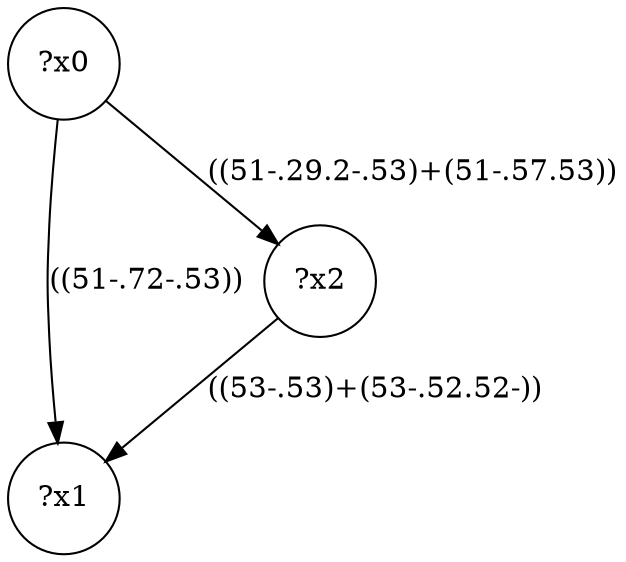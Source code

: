 digraph g {
	x0 [shape=circle, label="?x0"];
	x1 [shape=circle, label="?x1"];
	x0 -> x1 [label="((51-.72-.53))"];
	x2 [shape=circle, label="?x2"];
	x0 -> x2 [label="((51-.29.2-.53)+(51-.57.53))"];
	x2 -> x1 [label="((53-.53)+(53-.52.52-))"];
}
